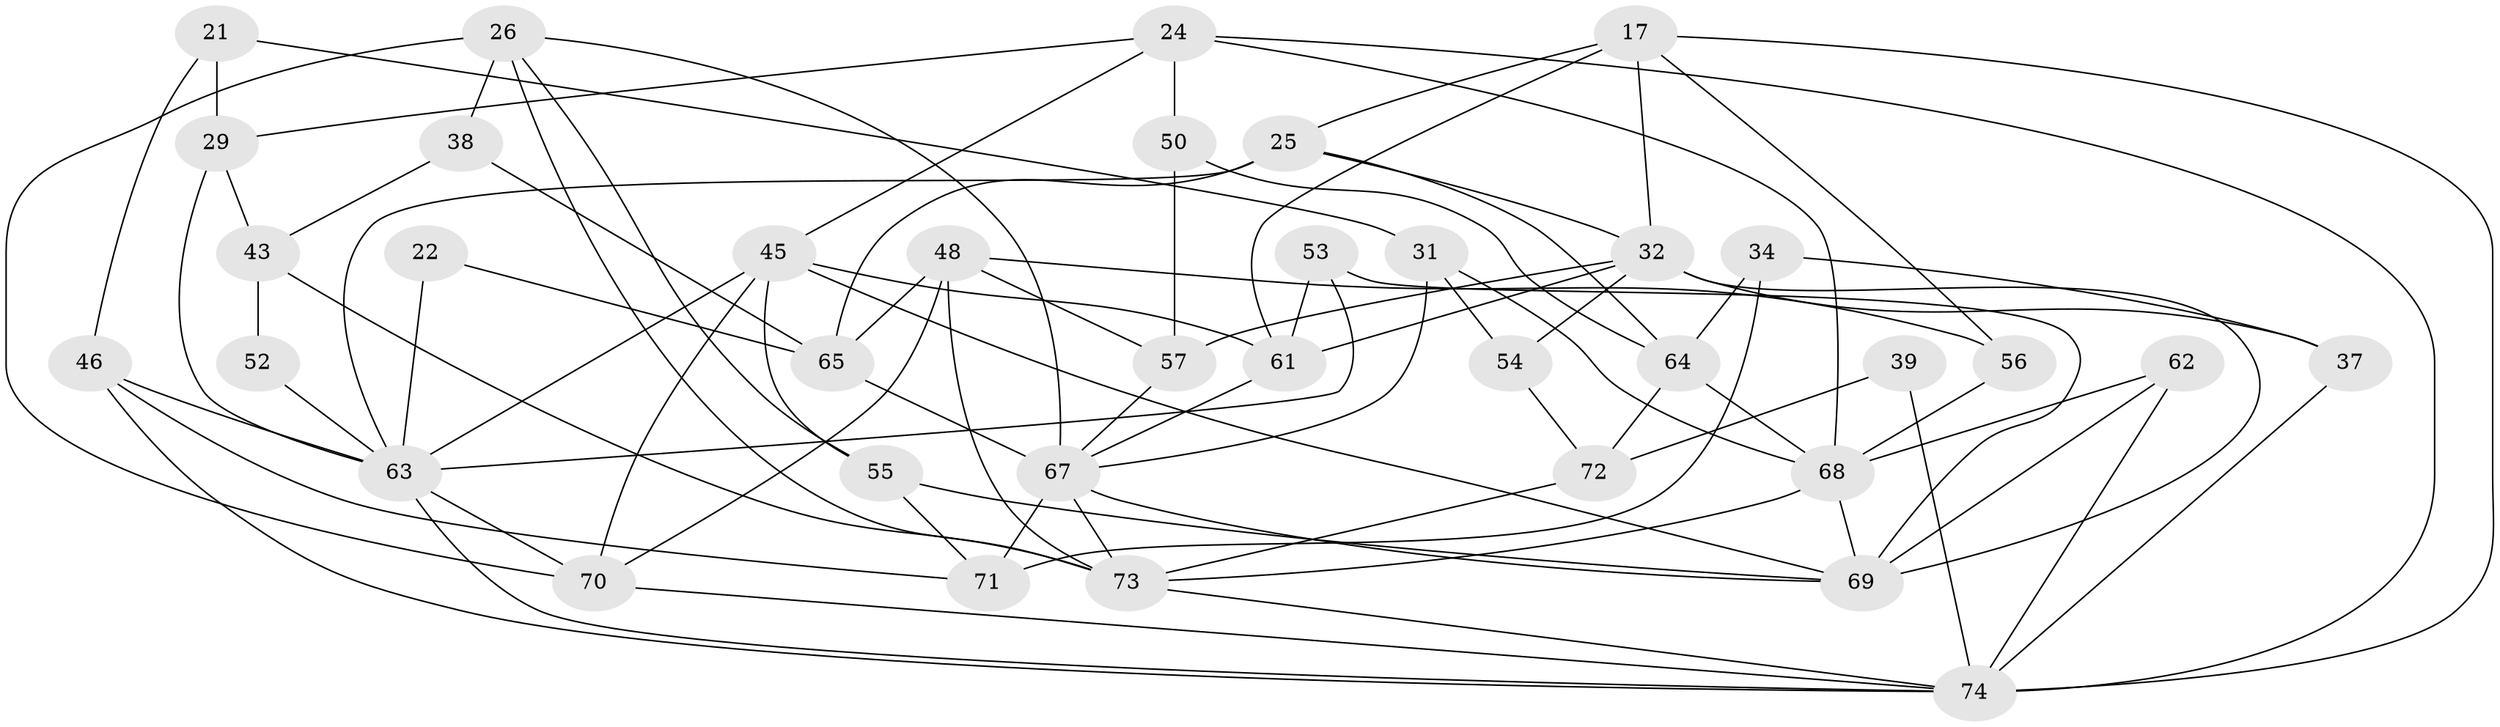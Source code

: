 // original degree distribution, {4: 1.0}
// Generated by graph-tools (version 1.1) at 2025/59/03/09/25 04:59:04]
// undirected, 37 vertices, 85 edges
graph export_dot {
graph [start="1"]
  node [color=gray90,style=filled];
  17 [super="+9"];
  21;
  22;
  24 [super="+5"];
  25 [super="+18"];
  26 [super="+23"];
  29 [super="+12"];
  31;
  32 [super="+11+4"];
  34;
  37;
  38;
  39;
  43;
  45 [super="+40+44"];
  46 [super="+36"];
  48 [super="+19"];
  50;
  52;
  53;
  54;
  55;
  56;
  57;
  61 [super="+33"];
  62;
  63 [super="+47+51"];
  64 [super="+28"];
  65 [super="+27"];
  67 [super="+49"];
  68 [super="+58"];
  69 [super="+35+42"];
  70 [super="+66"];
  71 [super="+1"];
  72;
  73 [super="+7+10"];
  74 [super="+6+60"];
  17 -- 25 [weight=2];
  17 -- 56;
  17 -- 74;
  17 -- 61;
  17 -- 32;
  21 -- 31;
  21 -- 29 [weight=2];
  21 -- 46;
  22 -- 65;
  22 -- 63 [weight=3];
  24 -- 50 [weight=2];
  24 -- 45;
  24 -- 29;
  24 -- 68;
  24 -- 74;
  25 -- 32;
  25 -- 64;
  25 -- 65;
  25 -- 63;
  26 -- 73;
  26 -- 38;
  26 -- 67;
  26 -- 70 [weight=2];
  26 -- 55;
  29 -- 43;
  29 -- 63 [weight=2];
  31 -- 54;
  31 -- 68;
  31 -- 67;
  32 -- 61;
  32 -- 54 [weight=2];
  32 -- 69 [weight=2];
  32 -- 37 [weight=2];
  32 -- 57;
  34 -- 71;
  34 -- 37;
  34 -- 64 [weight=2];
  37 -- 74;
  38 -- 65 [weight=2];
  38 -- 43;
  39 -- 74 [weight=3];
  39 -- 72;
  43 -- 52;
  43 -- 73;
  45 -- 55;
  45 -- 63 [weight=3];
  45 -- 61;
  45 -- 70;
  45 -- 69;
  46 -- 71 [weight=2];
  46 -- 74 [weight=2];
  46 -- 63;
  48 -- 56 [weight=2];
  48 -- 70;
  48 -- 57;
  48 -- 65;
  48 -- 73;
  50 -- 57;
  50 -- 64;
  52 -- 63 [weight=3];
  53 -- 63;
  53 -- 61 [weight=2];
  53 -- 69;
  54 -- 72;
  55 -- 71;
  55 -- 69;
  56 -- 68;
  57 -- 67;
  61 -- 67;
  62 -- 68;
  62 -- 74;
  62 -- 69 [weight=2];
  63 -- 70;
  63 -- 74;
  64 -- 72;
  64 -- 68;
  65 -- 67;
  67 -- 71 [weight=2];
  67 -- 73;
  67 -- 69 [weight=2];
  68 -- 73 [weight=2];
  68 -- 69;
  70 -- 74;
  72 -- 73;
  73 -- 74;
}
